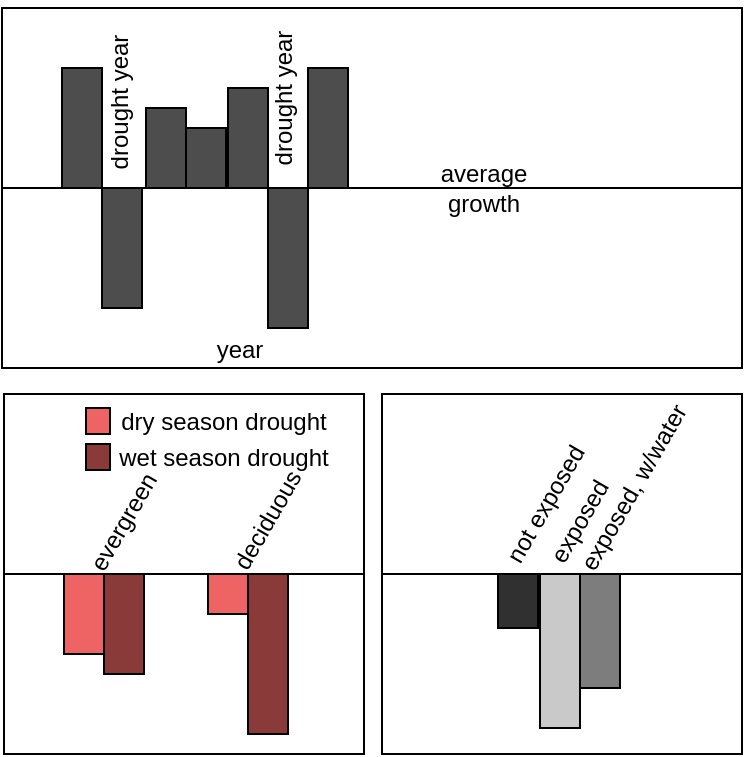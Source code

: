 <mxfile version="26.1.0">
  <diagram name="Page-1" id="tsAWY2vqDzoXUfp1E8kx">
    <mxGraphModel dx="794" dy="366" grid="1" gridSize="10" guides="1" tooltips="1" connect="1" arrows="1" fold="1" page="1" pageScale="1" pageWidth="7200" pageHeight="4800" math="0" shadow="0">
      <root>
        <mxCell id="0" />
        <mxCell id="1" parent="0" />
        <mxCell id="FB4CBvIW0MckyGWhkzBR-1" value="" style="rounded=0;whiteSpace=wrap;html=1;" vertex="1" parent="1">
          <mxGeometry x="110" y="40" width="370" height="180" as="geometry" />
        </mxCell>
        <mxCell id="FB4CBvIW0MckyGWhkzBR-2" value="" style="endArrow=none;html=1;rounded=0;exitX=0;exitY=0.5;exitDx=0;exitDy=0;entryX=1;entryY=0.5;entryDx=0;entryDy=0;" edge="1" parent="1" source="FB4CBvIW0MckyGWhkzBR-11" target="FB4CBvIW0MckyGWhkzBR-1">
          <mxGeometry width="50" height="50" relative="1" as="geometry">
            <mxPoint x="380" y="220" as="sourcePoint" />
            <mxPoint x="430" y="170" as="targetPoint" />
          </mxGeometry>
        </mxCell>
        <mxCell id="FB4CBvIW0MckyGWhkzBR-3" value="" style="rounded=0;whiteSpace=wrap;html=1;fillColor=#4D4D4D;" vertex="1" parent="1">
          <mxGeometry x="140" y="70" width="20" height="60" as="geometry" />
        </mxCell>
        <mxCell id="FB4CBvIW0MckyGWhkzBR-4" value="" style="rounded=0;whiteSpace=wrap;html=1;fillColor=#4D4D4D;" vertex="1" parent="1">
          <mxGeometry x="160" y="130" width="20" height="60" as="geometry" />
        </mxCell>
        <mxCell id="FB4CBvIW0MckyGWhkzBR-5" value="" style="rounded=0;whiteSpace=wrap;html=1;fillColor=#4D4D4D;" vertex="1" parent="1">
          <mxGeometry x="182" y="90" width="20" height="40" as="geometry" />
        </mxCell>
        <mxCell id="FB4CBvIW0MckyGWhkzBR-6" value="" style="rounded=0;whiteSpace=wrap;html=1;fillColor=#4D4D4D;" vertex="1" parent="1">
          <mxGeometry x="202" y="100" width="20" height="30" as="geometry" />
        </mxCell>
        <mxCell id="FB4CBvIW0MckyGWhkzBR-7" value="" style="rounded=0;whiteSpace=wrap;html=1;fillColor=#4D4D4D;" vertex="1" parent="1">
          <mxGeometry x="223" y="80" width="20" height="50" as="geometry" />
        </mxCell>
        <mxCell id="FB4CBvIW0MckyGWhkzBR-8" value="" style="rounded=0;whiteSpace=wrap;html=1;fillColor=#4D4D4D;" vertex="1" parent="1">
          <mxGeometry x="243" y="130" width="20" height="70" as="geometry" />
        </mxCell>
        <mxCell id="FB4CBvIW0MckyGWhkzBR-10" value="" style="rounded=0;whiteSpace=wrap;html=1;fillColor=#4D4D4D;" vertex="1" parent="1">
          <mxGeometry x="263" y="70" width="20" height="60" as="geometry" />
        </mxCell>
        <mxCell id="FB4CBvIW0MckyGWhkzBR-13" value="" style="endArrow=none;html=1;rounded=0;exitX=0;exitY=0.5;exitDx=0;exitDy=0;entryX=1;entryY=0.5;entryDx=0;entryDy=0;" edge="1" parent="1" source="FB4CBvIW0MckyGWhkzBR-1" target="FB4CBvIW0MckyGWhkzBR-11">
          <mxGeometry width="50" height="50" relative="1" as="geometry">
            <mxPoint x="110" y="130" as="sourcePoint" />
            <mxPoint x="350" y="130" as="targetPoint" />
          </mxGeometry>
        </mxCell>
        <mxCell id="FB4CBvIW0MckyGWhkzBR-11" value="average growth" style="text;html=1;align=center;verticalAlign=middle;whiteSpace=wrap;rounded=0;" vertex="1" parent="1">
          <mxGeometry x="321" y="115" width="60" height="30" as="geometry" />
        </mxCell>
        <mxCell id="FB4CBvIW0MckyGWhkzBR-14" value="drought year" style="text;html=1;align=center;verticalAlign=middle;whiteSpace=wrap;rounded=0;rotation=-90;" vertex="1" parent="1">
          <mxGeometry x="202" y="70" width="98" height="30" as="geometry" />
        </mxCell>
        <mxCell id="FB4CBvIW0MckyGWhkzBR-15" value="drought year" style="text;html=1;align=center;verticalAlign=middle;whiteSpace=wrap;rounded=0;rotation=-90;" vertex="1" parent="1">
          <mxGeometry x="120" y="72" width="98" height="30" as="geometry" />
        </mxCell>
        <mxCell id="FB4CBvIW0MckyGWhkzBR-16" value="year" style="text;html=1;align=center;verticalAlign=middle;whiteSpace=wrap;rounded=0;" vertex="1" parent="1">
          <mxGeometry x="199" y="196" width="60" height="30" as="geometry" />
        </mxCell>
        <mxCell id="FB4CBvIW0MckyGWhkzBR-17" value="" style="rounded=0;whiteSpace=wrap;html=1;" vertex="1" parent="1">
          <mxGeometry x="111" y="233" width="180" height="180" as="geometry" />
        </mxCell>
        <mxCell id="FB4CBvIW0MckyGWhkzBR-18" value="" style="endArrow=none;html=1;rounded=0;exitX=0;exitY=0.5;exitDx=0;exitDy=0;" edge="1" parent="1">
          <mxGeometry width="50" height="50" relative="1" as="geometry">
            <mxPoint x="111" y="323" as="sourcePoint" />
            <mxPoint x="291" y="323" as="targetPoint" />
          </mxGeometry>
        </mxCell>
        <mxCell id="FB4CBvIW0MckyGWhkzBR-19" value="" style="rounded=0;whiteSpace=wrap;html=1;fillColor=#EE6363;" vertex="1" parent="1">
          <mxGeometry x="141" y="323" width="20" height="40" as="geometry" />
        </mxCell>
        <mxCell id="FB4CBvIW0MckyGWhkzBR-20" value="" style="rounded=0;whiteSpace=wrap;html=1;fillColor=#8B3A3A;" vertex="1" parent="1">
          <mxGeometry x="161" y="323" width="20" height="50" as="geometry" />
        </mxCell>
        <mxCell id="FB4CBvIW0MckyGWhkzBR-21" value="" style="rounded=0;whiteSpace=wrap;html=1;fillColor=#EE6363;" vertex="1" parent="1">
          <mxGeometry x="213" y="323" width="20" height="20" as="geometry" />
        </mxCell>
        <mxCell id="FB4CBvIW0MckyGWhkzBR-22" value="" style="rounded=0;whiteSpace=wrap;html=1;fillColor=#8B3A3A;" vertex="1" parent="1">
          <mxGeometry x="233" y="323" width="20" height="80" as="geometry" />
        </mxCell>
        <mxCell id="FB4CBvIW0MckyGWhkzBR-23" value="" style="rounded=0;whiteSpace=wrap;html=1;fillColor=#EE6363;" vertex="1" parent="1">
          <mxGeometry x="152" y="240" width="12" height="13" as="geometry" />
        </mxCell>
        <mxCell id="FB4CBvIW0MckyGWhkzBR-24" value="dry season drought" style="text;html=1;align=center;verticalAlign=middle;whiteSpace=wrap;rounded=0;" vertex="1" parent="1">
          <mxGeometry x="161" y="231.5" width="120" height="30" as="geometry" />
        </mxCell>
        <mxCell id="FB4CBvIW0MckyGWhkzBR-26" value="" style="rounded=0;whiteSpace=wrap;html=1;fillColor=#8B3A3A;" vertex="1" parent="1">
          <mxGeometry x="152" y="258" width="12" height="13" as="geometry" />
        </mxCell>
        <mxCell id="FB4CBvIW0MckyGWhkzBR-27" value="wet season drought" style="text;html=1;align=center;verticalAlign=middle;whiteSpace=wrap;rounded=0;" vertex="1" parent="1">
          <mxGeometry x="161" y="249.5" width="120" height="30" as="geometry" />
        </mxCell>
        <mxCell id="FB4CBvIW0MckyGWhkzBR-28" value="evergreen" style="text;html=1;align=center;verticalAlign=middle;whiteSpace=wrap;rounded=0;rotation=-60;" vertex="1" parent="1">
          <mxGeometry x="141" y="282" width="60" height="30" as="geometry" />
        </mxCell>
        <mxCell id="FB4CBvIW0MckyGWhkzBR-29" value="&lt;div&gt;deciduous&lt;/div&gt;" style="text;html=1;align=center;verticalAlign=middle;whiteSpace=wrap;rounded=0;rotation=-60;" vertex="1" parent="1">
          <mxGeometry x="213" y="281" width="60" height="30" as="geometry" />
        </mxCell>
        <mxCell id="FB4CBvIW0MckyGWhkzBR-30" value="" style="rounded=0;whiteSpace=wrap;html=1;" vertex="1" parent="1">
          <mxGeometry x="300" y="233" width="180" height="180" as="geometry" />
        </mxCell>
        <mxCell id="FB4CBvIW0MckyGWhkzBR-31" value="" style="endArrow=none;html=1;rounded=0;exitX=0;exitY=0.5;exitDx=0;exitDy=0;" edge="1" parent="1">
          <mxGeometry width="50" height="50" relative="1" as="geometry">
            <mxPoint x="300" y="323" as="sourcePoint" />
            <mxPoint x="480" y="323" as="targetPoint" />
          </mxGeometry>
        </mxCell>
        <mxCell id="FB4CBvIW0MckyGWhkzBR-32" value="" style="rounded=0;whiteSpace=wrap;html=1;fillColor=#303030;" vertex="1" parent="1">
          <mxGeometry x="358" y="323" width="20" height="27" as="geometry" />
        </mxCell>
        <mxCell id="FB4CBvIW0MckyGWhkzBR-33" value="" style="rounded=0;whiteSpace=wrap;html=1;fillColor=#C9C9C9;" vertex="1" parent="1">
          <mxGeometry x="379" y="323" width="20" height="77" as="geometry" />
        </mxCell>
        <mxCell id="FB4CBvIW0MckyGWhkzBR-35" value="" style="rounded=0;whiteSpace=wrap;html=1;fillColor=#7D7D7D;" vertex="1" parent="1">
          <mxGeometry x="399" y="323" width="20" height="57" as="geometry" />
        </mxCell>
        <mxCell id="FB4CBvIW0MckyGWhkzBR-42" value="not exposed" style="text;html=1;align=center;verticalAlign=middle;whiteSpace=wrap;rounded=0;rotation=-60;" vertex="1" parent="1">
          <mxGeometry x="337" y="273" width="90" height="30" as="geometry" />
        </mxCell>
        <mxCell id="FB4CBvIW0MckyGWhkzBR-43" value="exposed" style="text;html=1;align=center;verticalAlign=middle;whiteSpace=wrap;rounded=0;rotation=-60;" vertex="1" parent="1">
          <mxGeometry x="348.75" y="282.25" width="100.5" height="30" as="geometry" />
        </mxCell>
        <mxCell id="FB4CBvIW0MckyGWhkzBR-44" value="exposed, w/water" style="text;html=1;align=center;verticalAlign=middle;whiteSpace=wrap;rounded=0;rotation=-60;" vertex="1" parent="1">
          <mxGeometry x="368.7" y="265.2" width="114.62" height="30" as="geometry" />
        </mxCell>
      </root>
    </mxGraphModel>
  </diagram>
</mxfile>

